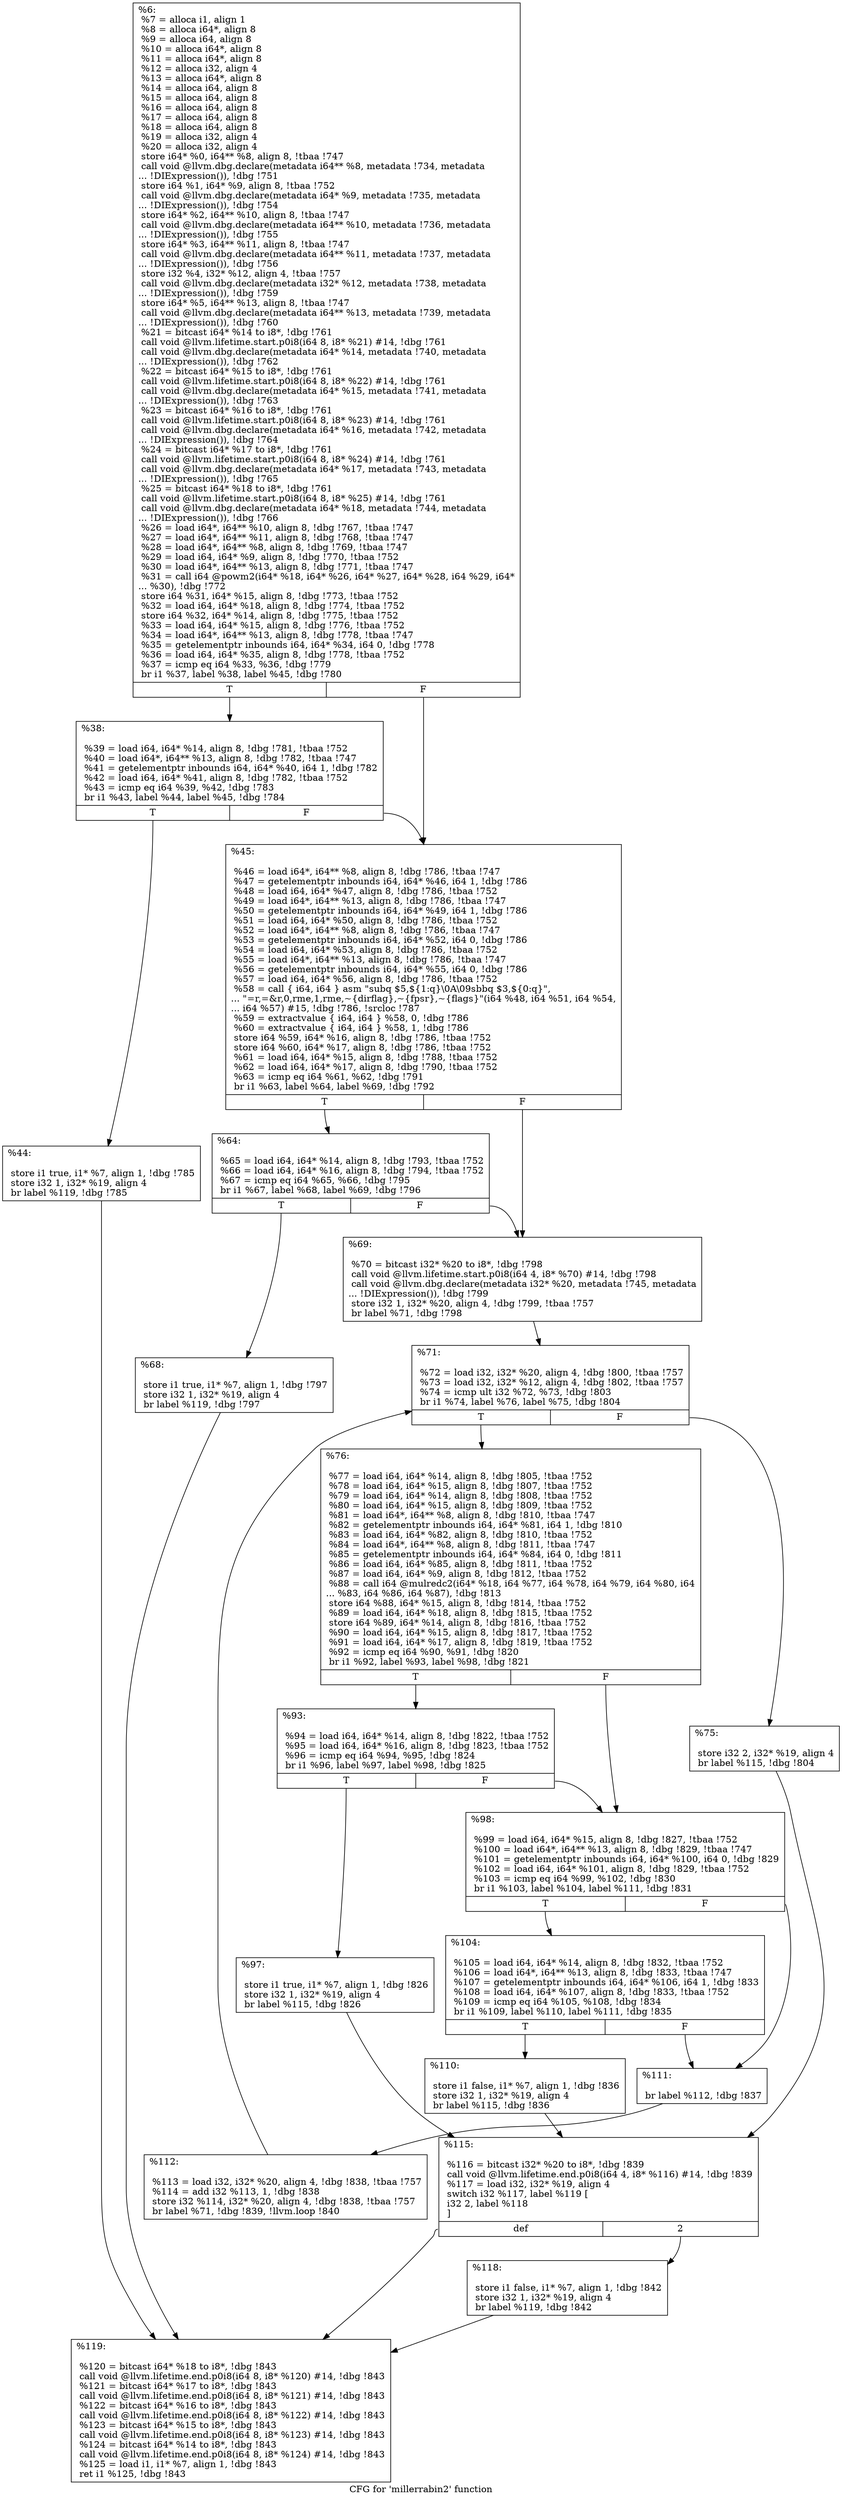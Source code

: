 digraph "CFG for 'millerrabin2' function" {
	label="CFG for 'millerrabin2' function";

	Node0x1781940 [shape=record,label="{%6:\l  %7 = alloca i1, align 1\l  %8 = alloca i64*, align 8\l  %9 = alloca i64, align 8\l  %10 = alloca i64*, align 8\l  %11 = alloca i64*, align 8\l  %12 = alloca i32, align 4\l  %13 = alloca i64*, align 8\l  %14 = alloca i64, align 8\l  %15 = alloca i64, align 8\l  %16 = alloca i64, align 8\l  %17 = alloca i64, align 8\l  %18 = alloca i64, align 8\l  %19 = alloca i32, align 4\l  %20 = alloca i32, align 4\l  store i64* %0, i64** %8, align 8, !tbaa !747\l  call void @llvm.dbg.declare(metadata i64** %8, metadata !734, metadata\l... !DIExpression()), !dbg !751\l  store i64 %1, i64* %9, align 8, !tbaa !752\l  call void @llvm.dbg.declare(metadata i64* %9, metadata !735, metadata\l... !DIExpression()), !dbg !754\l  store i64* %2, i64** %10, align 8, !tbaa !747\l  call void @llvm.dbg.declare(metadata i64** %10, metadata !736, metadata\l... !DIExpression()), !dbg !755\l  store i64* %3, i64** %11, align 8, !tbaa !747\l  call void @llvm.dbg.declare(metadata i64** %11, metadata !737, metadata\l... !DIExpression()), !dbg !756\l  store i32 %4, i32* %12, align 4, !tbaa !757\l  call void @llvm.dbg.declare(metadata i32* %12, metadata !738, metadata\l... !DIExpression()), !dbg !759\l  store i64* %5, i64** %13, align 8, !tbaa !747\l  call void @llvm.dbg.declare(metadata i64** %13, metadata !739, metadata\l... !DIExpression()), !dbg !760\l  %21 = bitcast i64* %14 to i8*, !dbg !761\l  call void @llvm.lifetime.start.p0i8(i64 8, i8* %21) #14, !dbg !761\l  call void @llvm.dbg.declare(metadata i64* %14, metadata !740, metadata\l... !DIExpression()), !dbg !762\l  %22 = bitcast i64* %15 to i8*, !dbg !761\l  call void @llvm.lifetime.start.p0i8(i64 8, i8* %22) #14, !dbg !761\l  call void @llvm.dbg.declare(metadata i64* %15, metadata !741, metadata\l... !DIExpression()), !dbg !763\l  %23 = bitcast i64* %16 to i8*, !dbg !761\l  call void @llvm.lifetime.start.p0i8(i64 8, i8* %23) #14, !dbg !761\l  call void @llvm.dbg.declare(metadata i64* %16, metadata !742, metadata\l... !DIExpression()), !dbg !764\l  %24 = bitcast i64* %17 to i8*, !dbg !761\l  call void @llvm.lifetime.start.p0i8(i64 8, i8* %24) #14, !dbg !761\l  call void @llvm.dbg.declare(metadata i64* %17, metadata !743, metadata\l... !DIExpression()), !dbg !765\l  %25 = bitcast i64* %18 to i8*, !dbg !761\l  call void @llvm.lifetime.start.p0i8(i64 8, i8* %25) #14, !dbg !761\l  call void @llvm.dbg.declare(metadata i64* %18, metadata !744, metadata\l... !DIExpression()), !dbg !766\l  %26 = load i64*, i64** %10, align 8, !dbg !767, !tbaa !747\l  %27 = load i64*, i64** %11, align 8, !dbg !768, !tbaa !747\l  %28 = load i64*, i64** %8, align 8, !dbg !769, !tbaa !747\l  %29 = load i64, i64* %9, align 8, !dbg !770, !tbaa !752\l  %30 = load i64*, i64** %13, align 8, !dbg !771, !tbaa !747\l  %31 = call i64 @powm2(i64* %18, i64* %26, i64* %27, i64* %28, i64 %29, i64*\l... %30), !dbg !772\l  store i64 %31, i64* %15, align 8, !dbg !773, !tbaa !752\l  %32 = load i64, i64* %18, align 8, !dbg !774, !tbaa !752\l  store i64 %32, i64* %14, align 8, !dbg !775, !tbaa !752\l  %33 = load i64, i64* %15, align 8, !dbg !776, !tbaa !752\l  %34 = load i64*, i64** %13, align 8, !dbg !778, !tbaa !747\l  %35 = getelementptr inbounds i64, i64* %34, i64 0, !dbg !778\l  %36 = load i64, i64* %35, align 8, !dbg !778, !tbaa !752\l  %37 = icmp eq i64 %33, %36, !dbg !779\l  br i1 %37, label %38, label %45, !dbg !780\l|{<s0>T|<s1>F}}"];
	Node0x1781940:s0 -> Node0x1781b40;
	Node0x1781940:s1 -> Node0x1781be0;
	Node0x1781b40 [shape=record,label="{%38:\l\l  %39 = load i64, i64* %14, align 8, !dbg !781, !tbaa !752\l  %40 = load i64*, i64** %13, align 8, !dbg !782, !tbaa !747\l  %41 = getelementptr inbounds i64, i64* %40, i64 1, !dbg !782\l  %42 = load i64, i64* %41, align 8, !dbg !782, !tbaa !752\l  %43 = icmp eq i64 %39, %42, !dbg !783\l  br i1 %43, label %44, label %45, !dbg !784\l|{<s0>T|<s1>F}}"];
	Node0x1781b40:s0 -> Node0x1781b90;
	Node0x1781b40:s1 -> Node0x1781be0;
	Node0x1781b90 [shape=record,label="{%44:\l\l  store i1 true, i1* %7, align 1, !dbg !785\l  store i32 1, i32* %19, align 4\l  br label %119, !dbg !785\l}"];
	Node0x1781b90 -> Node0x17820e0;
	Node0x1781be0 [shape=record,label="{%45:\l\l  %46 = load i64*, i64** %8, align 8, !dbg !786, !tbaa !747\l  %47 = getelementptr inbounds i64, i64* %46, i64 1, !dbg !786\l  %48 = load i64, i64* %47, align 8, !dbg !786, !tbaa !752\l  %49 = load i64*, i64** %13, align 8, !dbg !786, !tbaa !747\l  %50 = getelementptr inbounds i64, i64* %49, i64 1, !dbg !786\l  %51 = load i64, i64* %50, align 8, !dbg !786, !tbaa !752\l  %52 = load i64*, i64** %8, align 8, !dbg !786, !tbaa !747\l  %53 = getelementptr inbounds i64, i64* %52, i64 0, !dbg !786\l  %54 = load i64, i64* %53, align 8, !dbg !786, !tbaa !752\l  %55 = load i64*, i64** %13, align 8, !dbg !786, !tbaa !747\l  %56 = getelementptr inbounds i64, i64* %55, i64 0, !dbg !786\l  %57 = load i64, i64* %56, align 8, !dbg !786, !tbaa !752\l  %58 = call \{ i64, i64 \} asm \"subq $5,$\{1:q\}\\0A\\09sbbq $3,$\{0:q\}\",\l... \"=r,=&r,0,rme,1,rme,~\{dirflag\},~\{fpsr\},~\{flags\}\"(i64 %48, i64 %51, i64 %54,\l... i64 %57) #15, !dbg !786, !srcloc !787\l  %59 = extractvalue \{ i64, i64 \} %58, 0, !dbg !786\l  %60 = extractvalue \{ i64, i64 \} %58, 1, !dbg !786\l  store i64 %59, i64* %16, align 8, !dbg !786, !tbaa !752\l  store i64 %60, i64* %17, align 8, !dbg !786, !tbaa !752\l  %61 = load i64, i64* %15, align 8, !dbg !788, !tbaa !752\l  %62 = load i64, i64* %17, align 8, !dbg !790, !tbaa !752\l  %63 = icmp eq i64 %61, %62, !dbg !791\l  br i1 %63, label %64, label %69, !dbg !792\l|{<s0>T|<s1>F}}"];
	Node0x1781be0:s0 -> Node0x1781c30;
	Node0x1781be0:s1 -> Node0x1781cd0;
	Node0x1781c30 [shape=record,label="{%64:\l\l  %65 = load i64, i64* %14, align 8, !dbg !793, !tbaa !752\l  %66 = load i64, i64* %16, align 8, !dbg !794, !tbaa !752\l  %67 = icmp eq i64 %65, %66, !dbg !795\l  br i1 %67, label %68, label %69, !dbg !796\l|{<s0>T|<s1>F}}"];
	Node0x1781c30:s0 -> Node0x1781c80;
	Node0x1781c30:s1 -> Node0x1781cd0;
	Node0x1781c80 [shape=record,label="{%68:\l\l  store i1 true, i1* %7, align 1, !dbg !797\l  store i32 1, i32* %19, align 4\l  br label %119, !dbg !797\l}"];
	Node0x1781c80 -> Node0x17820e0;
	Node0x1781cd0 [shape=record,label="{%69:\l\l  %70 = bitcast i32* %20 to i8*, !dbg !798\l  call void @llvm.lifetime.start.p0i8(i64 4, i8* %70) #14, !dbg !798\l  call void @llvm.dbg.declare(metadata i32* %20, metadata !745, metadata\l... !DIExpression()), !dbg !799\l  store i32 1, i32* %20, align 4, !dbg !799, !tbaa !757\l  br label %71, !dbg !798\l}"];
	Node0x1781cd0 -> Node0x1781d20;
	Node0x1781d20 [shape=record,label="{%71:\l\l  %72 = load i32, i32* %20, align 4, !dbg !800, !tbaa !757\l  %73 = load i32, i32* %12, align 4, !dbg !802, !tbaa !757\l  %74 = icmp ult i32 %72, %73, !dbg !803\l  br i1 %74, label %76, label %75, !dbg !804\l|{<s0>T|<s1>F}}"];
	Node0x1781d20:s0 -> Node0x1781dc0;
	Node0x1781d20:s1 -> Node0x1781d70;
	Node0x1781d70 [shape=record,label="{%75:\l\l  store i32 2, i32* %19, align 4\l  br label %115, !dbg !804\l}"];
	Node0x1781d70 -> Node0x1782040;
	Node0x1781dc0 [shape=record,label="{%76:\l\l  %77 = load i64, i64* %14, align 8, !dbg !805, !tbaa !752\l  %78 = load i64, i64* %15, align 8, !dbg !807, !tbaa !752\l  %79 = load i64, i64* %14, align 8, !dbg !808, !tbaa !752\l  %80 = load i64, i64* %15, align 8, !dbg !809, !tbaa !752\l  %81 = load i64*, i64** %8, align 8, !dbg !810, !tbaa !747\l  %82 = getelementptr inbounds i64, i64* %81, i64 1, !dbg !810\l  %83 = load i64, i64* %82, align 8, !dbg !810, !tbaa !752\l  %84 = load i64*, i64** %8, align 8, !dbg !811, !tbaa !747\l  %85 = getelementptr inbounds i64, i64* %84, i64 0, !dbg !811\l  %86 = load i64, i64* %85, align 8, !dbg !811, !tbaa !752\l  %87 = load i64, i64* %9, align 8, !dbg !812, !tbaa !752\l  %88 = call i64 @mulredc2(i64* %18, i64 %77, i64 %78, i64 %79, i64 %80, i64\l... %83, i64 %86, i64 %87), !dbg !813\l  store i64 %88, i64* %15, align 8, !dbg !814, !tbaa !752\l  %89 = load i64, i64* %18, align 8, !dbg !815, !tbaa !752\l  store i64 %89, i64* %14, align 8, !dbg !816, !tbaa !752\l  %90 = load i64, i64* %15, align 8, !dbg !817, !tbaa !752\l  %91 = load i64, i64* %17, align 8, !dbg !819, !tbaa !752\l  %92 = icmp eq i64 %90, %91, !dbg !820\l  br i1 %92, label %93, label %98, !dbg !821\l|{<s0>T|<s1>F}}"];
	Node0x1781dc0:s0 -> Node0x1781e10;
	Node0x1781dc0:s1 -> Node0x1781eb0;
	Node0x1781e10 [shape=record,label="{%93:\l\l  %94 = load i64, i64* %14, align 8, !dbg !822, !tbaa !752\l  %95 = load i64, i64* %16, align 8, !dbg !823, !tbaa !752\l  %96 = icmp eq i64 %94, %95, !dbg !824\l  br i1 %96, label %97, label %98, !dbg !825\l|{<s0>T|<s1>F}}"];
	Node0x1781e10:s0 -> Node0x1781e60;
	Node0x1781e10:s1 -> Node0x1781eb0;
	Node0x1781e60 [shape=record,label="{%97:\l\l  store i1 true, i1* %7, align 1, !dbg !826\l  store i32 1, i32* %19, align 4\l  br label %115, !dbg !826\l}"];
	Node0x1781e60 -> Node0x1782040;
	Node0x1781eb0 [shape=record,label="{%98:\l\l  %99 = load i64, i64* %15, align 8, !dbg !827, !tbaa !752\l  %100 = load i64*, i64** %13, align 8, !dbg !829, !tbaa !747\l  %101 = getelementptr inbounds i64, i64* %100, i64 0, !dbg !829\l  %102 = load i64, i64* %101, align 8, !dbg !829, !tbaa !752\l  %103 = icmp eq i64 %99, %102, !dbg !830\l  br i1 %103, label %104, label %111, !dbg !831\l|{<s0>T|<s1>F}}"];
	Node0x1781eb0:s0 -> Node0x1781f00;
	Node0x1781eb0:s1 -> Node0x1781fa0;
	Node0x1781f00 [shape=record,label="{%104:\l\l  %105 = load i64, i64* %14, align 8, !dbg !832, !tbaa !752\l  %106 = load i64*, i64** %13, align 8, !dbg !833, !tbaa !747\l  %107 = getelementptr inbounds i64, i64* %106, i64 1, !dbg !833\l  %108 = load i64, i64* %107, align 8, !dbg !833, !tbaa !752\l  %109 = icmp eq i64 %105, %108, !dbg !834\l  br i1 %109, label %110, label %111, !dbg !835\l|{<s0>T|<s1>F}}"];
	Node0x1781f00:s0 -> Node0x1781f50;
	Node0x1781f00:s1 -> Node0x1781fa0;
	Node0x1781f50 [shape=record,label="{%110:\l\l  store i1 false, i1* %7, align 1, !dbg !836\l  store i32 1, i32* %19, align 4\l  br label %115, !dbg !836\l}"];
	Node0x1781f50 -> Node0x1782040;
	Node0x1781fa0 [shape=record,label="{%111:\l\l  br label %112, !dbg !837\l}"];
	Node0x1781fa0 -> Node0x1781ff0;
	Node0x1781ff0 [shape=record,label="{%112:\l\l  %113 = load i32, i32* %20, align 4, !dbg !838, !tbaa !757\l  %114 = add i32 %113, 1, !dbg !838\l  store i32 %114, i32* %20, align 4, !dbg !838, !tbaa !757\l  br label %71, !dbg !839, !llvm.loop !840\l}"];
	Node0x1781ff0 -> Node0x1781d20;
	Node0x1782040 [shape=record,label="{%115:\l\l  %116 = bitcast i32* %20 to i8*, !dbg !839\l  call void @llvm.lifetime.end.p0i8(i64 4, i8* %116) #14, !dbg !839\l  %117 = load i32, i32* %19, align 4\l  switch i32 %117, label %119 [\l    i32 2, label %118\l  ]\l|{<s0>def|<s1>2}}"];
	Node0x1782040:s0 -> Node0x17820e0;
	Node0x1782040:s1 -> Node0x1782090;
	Node0x1782090 [shape=record,label="{%118:\l\l  store i1 false, i1* %7, align 1, !dbg !842\l  store i32 1, i32* %19, align 4\l  br label %119, !dbg !842\l}"];
	Node0x1782090 -> Node0x17820e0;
	Node0x17820e0 [shape=record,label="{%119:\l\l  %120 = bitcast i64* %18 to i8*, !dbg !843\l  call void @llvm.lifetime.end.p0i8(i64 8, i8* %120) #14, !dbg !843\l  %121 = bitcast i64* %17 to i8*, !dbg !843\l  call void @llvm.lifetime.end.p0i8(i64 8, i8* %121) #14, !dbg !843\l  %122 = bitcast i64* %16 to i8*, !dbg !843\l  call void @llvm.lifetime.end.p0i8(i64 8, i8* %122) #14, !dbg !843\l  %123 = bitcast i64* %15 to i8*, !dbg !843\l  call void @llvm.lifetime.end.p0i8(i64 8, i8* %123) #14, !dbg !843\l  %124 = bitcast i64* %14 to i8*, !dbg !843\l  call void @llvm.lifetime.end.p0i8(i64 8, i8* %124) #14, !dbg !843\l  %125 = load i1, i1* %7, align 1, !dbg !843\l  ret i1 %125, !dbg !843\l}"];
}
